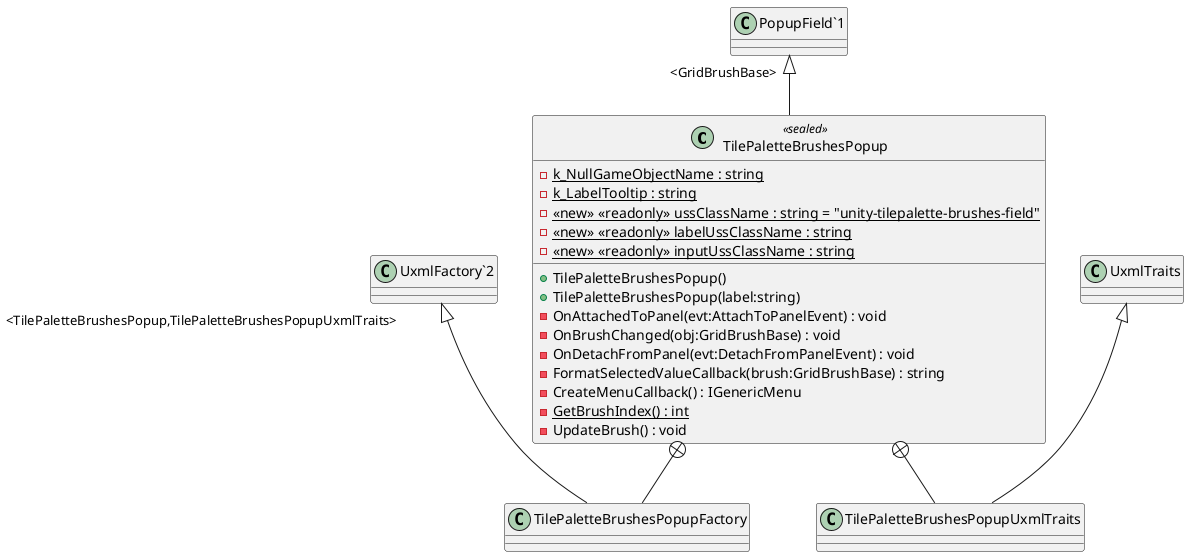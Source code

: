 @startuml
class TilePaletteBrushesPopup <<sealed>> {
    - {static} k_NullGameObjectName : string
    - {static} k_LabelTooltip : string
    - <<new>> {static} <<readonly>> ussClassName : string = "unity-tilepalette-brushes-field"
    - <<new>> {static} <<readonly>> labelUssClassName : string
    - <<new>> {static} <<readonly>> inputUssClassName : string
    + TilePaletteBrushesPopup()
    + TilePaletteBrushesPopup(label:string)
    - OnAttachedToPanel(evt:AttachToPanelEvent) : void
    - OnBrushChanged(obj:GridBrushBase) : void
    - OnDetachFromPanel(evt:DetachFromPanelEvent) : void
    - FormatSelectedValueCallback(brush:GridBrushBase) : string
    - CreateMenuCallback() : IGenericMenu
    - {static} GetBrushIndex() : int
    - UpdateBrush() : void
}
class TilePaletteBrushesPopupFactory {
}
class TilePaletteBrushesPopupUxmlTraits {
}
"PopupField`1" "<GridBrushBase>" <|-- TilePaletteBrushesPopup
TilePaletteBrushesPopup +-- TilePaletteBrushesPopupFactory
"UxmlFactory`2" "<TilePaletteBrushesPopup,TilePaletteBrushesPopupUxmlTraits>" <|-- TilePaletteBrushesPopupFactory
TilePaletteBrushesPopup +-- TilePaletteBrushesPopupUxmlTraits
UxmlTraits <|-- TilePaletteBrushesPopupUxmlTraits
@enduml

